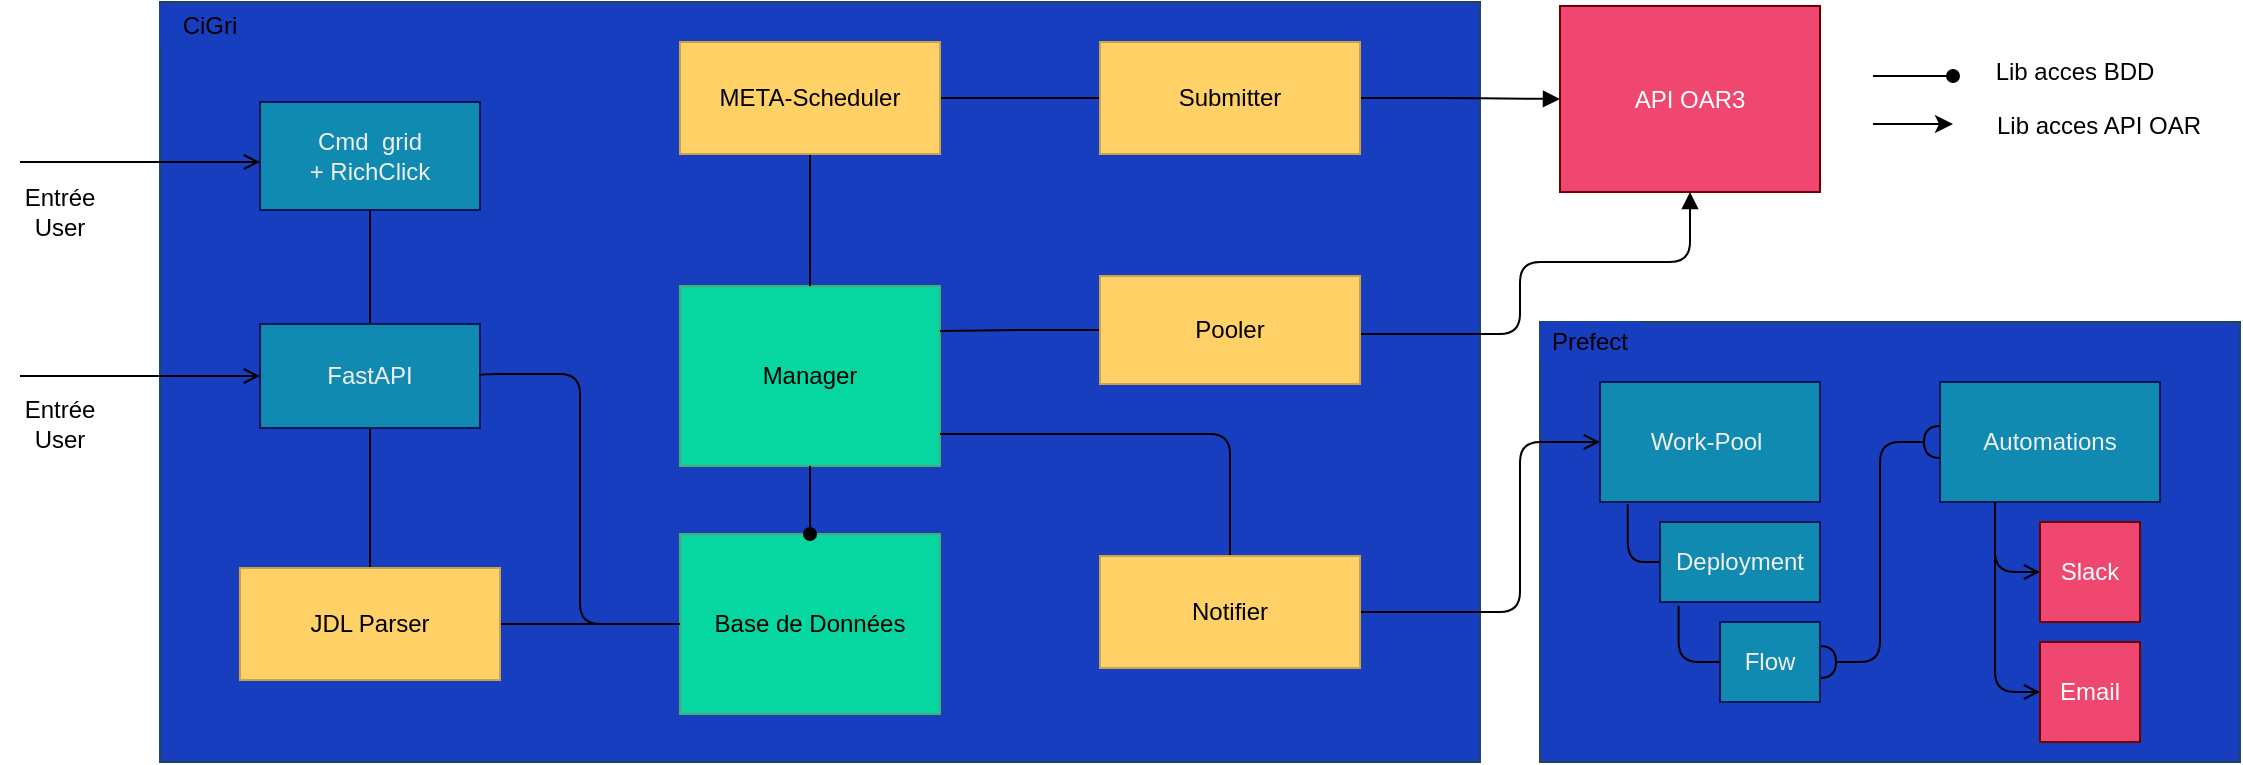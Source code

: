 <mxfile>
    <diagram name="Page-1" id="lX3twSQKGP3NPyZ5zAtj">
        <mxGraphModel dx="2000" dy="793" grid="1" gridSize="10" guides="1" tooltips="1" connect="1" arrows="1" fold="1" page="1" pageScale="1" pageWidth="827" pageHeight="1169" math="0" shadow="0">
            <root>
                <mxCell id="0"/>
                <mxCell id="1" parent="0"/>
                <mxCell id="27" value="" style="rounded=0;whiteSpace=wrap;html=1;fillColor=#173EBF;strokeColor=#23445d;" parent="1" vertex="1">
                    <mxGeometry x="-490" y="394" width="660" height="380" as="geometry"/>
                </mxCell>
                <mxCell id="10" style="edgeStyle=none;html=1;" parent="1" edge="1">
                    <mxGeometry relative="1" as="geometry">
                        <mxPoint x="274.377" y="452.668" as="sourcePoint"/>
                    </mxGeometry>
                </mxCell>
                <mxCell id="102" style="edgeStyle=none;html=1;exitX=0.5;exitY=0;exitDx=0;exitDy=0;entryX=0.5;entryY=1;entryDx=0;entryDy=0;endArrow=none;endFill=0;" edge="1" parent="1" source="29" target="47">
                    <mxGeometry relative="1" as="geometry"/>
                </mxCell>
                <mxCell id="29" value="&lt;span style=&quot;color: rgb(240, 240, 240);&quot;&gt;Cmd&amp;nbsp; grid&lt;/span&gt;&lt;br style=&quot;color: rgb(240, 240, 240);&quot;&gt;&lt;span style=&quot;color: rgb(240, 240, 240);&quot;&gt;+&amp;nbsp;RichClick&lt;/span&gt;" style="rounded=0;whiteSpace=wrap;html=1;fillColor=#118ab2;fontColor=#ffffff;strokeColor=#0A1657;" parent="1" vertex="1">
                    <mxGeometry x="-440" y="444" width="110" height="54" as="geometry"/>
                </mxCell>
                <mxCell id="30" value="&lt;font color=&quot;#000000&quot;&gt;Manager&lt;br&gt;&lt;/font&gt;" style="rounded=0;whiteSpace=wrap;html=1;fillColor=#06d6a0;fontColor=#ffffff;strokeColor=#4ca974;" parent="1" vertex="1">
                    <mxGeometry x="-230" y="536" width="130" height="90" as="geometry"/>
                </mxCell>
                <mxCell id="53" style="edgeStyle=orthogonalEdgeStyle;html=1;fontColor=#000000;endArrow=none;endFill=0;" parent="1" source="31" target="52" edge="1">
                    <mxGeometry relative="1" as="geometry"/>
                </mxCell>
                <mxCell id="96" style="edgeStyle=orthogonalEdgeStyle;html=1;exitX=0.5;exitY=1;exitDx=0;exitDy=0;endArrow=none;endFill=0;" parent="1" source="31" target="30" edge="1">
                    <mxGeometry relative="1" as="geometry"/>
                </mxCell>
                <mxCell id="31" value="&lt;font color=&quot;#000000&quot;&gt;META-Scheduler&lt;/font&gt;" style="rounded=0;whiteSpace=wrap;html=1;fillColor=#ffd166;fontColor=#ffffff;strokeColor=#C7A350;" parent="1" vertex="1">
                    <mxGeometry x="-230" y="414" width="130" height="56" as="geometry"/>
                </mxCell>
                <mxCell id="42" value="" style="endArrow=open;html=1;endFill=0;" parent="1" edge="1">
                    <mxGeometry width="50" height="50" relative="1" as="geometry">
                        <mxPoint x="-560" y="474" as="sourcePoint"/>
                        <mxPoint x="-440" y="474" as="targetPoint"/>
                    </mxGeometry>
                </mxCell>
                <mxCell id="43" value="Entrée&lt;br&gt;User" style="text;html=1;strokeColor=none;fillColor=none;align=center;verticalAlign=middle;whiteSpace=wrap;rounded=0;" parent="1" vertex="1">
                    <mxGeometry x="-570" y="484" width="60" height="30" as="geometry"/>
                </mxCell>
                <mxCell id="44" value="" style="endArrow=open;html=1;endFill=0;" parent="1" edge="1">
                    <mxGeometry width="50" height="50" relative="1" as="geometry">
                        <mxPoint x="-560" y="581" as="sourcePoint"/>
                        <mxPoint x="-440" y="581" as="targetPoint"/>
                    </mxGeometry>
                </mxCell>
                <mxCell id="45" value="Entrée&lt;br&gt;User" style="text;html=1;strokeColor=none;fillColor=none;align=center;verticalAlign=middle;whiteSpace=wrap;rounded=0;" parent="1" vertex="1">
                    <mxGeometry x="-570" y="590" width="60" height="30" as="geometry"/>
                </mxCell>
                <mxCell id="103" style="edgeStyle=none;html=1;exitX=0.5;exitY=0;exitDx=0;exitDy=0;entryX=0.5;entryY=1;entryDx=0;entryDy=0;endArrow=none;endFill=0;" edge="1" parent="1" source="47" target="85">
                    <mxGeometry relative="1" as="geometry"/>
                </mxCell>
                <mxCell id="47" value="&lt;font color=&quot;#f0f0f0&quot;&gt;FastAPI&lt;/font&gt;" style="rounded=0;whiteSpace=wrap;html=1;fillColor=#118ab2;fontColor=#ffffff;strokeColor=#0A1657;" parent="1" vertex="1">
                    <mxGeometry x="-440" y="555" width="110" height="52" as="geometry"/>
                </mxCell>
                <mxCell id="51" value="" style="rounded=0;whiteSpace=wrap;html=1;fillColor=#173EBF;strokeColor=#23445d;" parent="1" vertex="1">
                    <mxGeometry x="200" y="554" width="350" height="220" as="geometry"/>
                </mxCell>
                <mxCell id="74" style="edgeStyle=orthogonalEdgeStyle;html=1;fontColor=#FFFFFF;endArrow=block;endFill=1;" parent="1" source="52" target="73" edge="1">
                    <mxGeometry relative="1" as="geometry"/>
                </mxCell>
                <mxCell id="52" value="&lt;font color=&quot;#000000&quot;&gt;Submitter&lt;/font&gt;" style="rounded=0;whiteSpace=wrap;html=1;fillColor=#ffd166;fontColor=#ffffff;strokeColor=#C7A350;" parent="1" vertex="1">
                    <mxGeometry x="-20" y="414" width="130" height="56" as="geometry"/>
                </mxCell>
                <mxCell id="58" style="edgeStyle=orthogonalEdgeStyle;html=1;fontColor=#000000;endArrow=none;endFill=0;entryX=1;entryY=0.25;entryDx=0;entryDy=0;" parent="1" source="54" target="30" edge="1">
                    <mxGeometry relative="1" as="geometry"/>
                </mxCell>
                <mxCell id="59" style="edgeStyle=orthogonalEdgeStyle;html=1;fontColor=#000000;endArrow=none;endFill=0;" parent="1" source="30" target="57" edge="1">
                    <mxGeometry relative="1" as="geometry">
                        <Array as="points">
                            <mxPoint x="45" y="610"/>
                        </Array>
                    </mxGeometry>
                </mxCell>
                <mxCell id="75" style="edgeStyle=orthogonalEdgeStyle;html=1;entryX=0.5;entryY=1;entryDx=0;entryDy=0;fontColor=#FFFFFF;endArrow=block;endFill=1;" parent="1" source="54" target="73" edge="1">
                    <mxGeometry relative="1" as="geometry">
                        <Array as="points">
                            <mxPoint x="190" y="560"/>
                            <mxPoint x="190" y="524"/>
                            <mxPoint x="275" y="524"/>
                        </Array>
                    </mxGeometry>
                </mxCell>
                <mxCell id="54" value="Pooler" style="whiteSpace=wrap;html=1;fillColor=#FFD166;strokeColor=#C7A350;fontColor=#000000;" parent="1" vertex="1">
                    <mxGeometry x="-20" y="531" width="130" height="54" as="geometry"/>
                </mxCell>
                <mxCell id="84" style="edgeStyle=orthogonalEdgeStyle;html=1;fontColor=#FFFFFF;startArrow=none;startFill=0;endArrow=open;endFill=0;" parent="1" source="57" target="77" edge="1">
                    <mxGeometry relative="1" as="geometry">
                        <Array as="points">
                            <mxPoint x="190" y="699"/>
                            <mxPoint x="190" y="614"/>
                        </Array>
                    </mxGeometry>
                </mxCell>
                <mxCell id="57" value="Notifier" style="whiteSpace=wrap;html=1;fillColor=#FFD166;strokeColor=#C7A350;fontColor=#000000;" parent="1" vertex="1">
                    <mxGeometry x="-20" y="671" width="130" height="56" as="geometry"/>
                </mxCell>
                <mxCell id="62" value="&lt;font color=&quot;#f0f0f0&quot;&gt;Automations&lt;/font&gt;" style="rounded=0;whiteSpace=wrap;html=1;fillColor=#118ab2;fontColor=#ffffff;strokeColor=#0A1657;" parent="1" vertex="1">
                    <mxGeometry x="400" y="584" width="110" height="60" as="geometry"/>
                </mxCell>
                <mxCell id="33" value="Slack" style="whiteSpace=wrap;html=1;aspect=fixed;fillColor=#ef476f;fontColor=#ffffff;strokeColor=#6F0000;" parent="1" vertex="1">
                    <mxGeometry x="450" y="654" width="50" height="50" as="geometry"/>
                </mxCell>
                <mxCell id="69" value="Email" style="whiteSpace=wrap;html=1;aspect=fixed;fillColor=#ef476f;fontColor=#ffffff;strokeColor=#6F0000;" parent="1" vertex="1">
                    <mxGeometry x="450" y="714" width="50" height="50" as="geometry"/>
                </mxCell>
                <mxCell id="73" value="&lt;font&gt;API OAR3&lt;/font&gt;" style="rounded=0;whiteSpace=wrap;html=1;fillColor=#EF476F;fontColor=#FFFFFF;strokeColor=#6F0000;" parent="1" vertex="1">
                    <mxGeometry x="210" y="396" width="130" height="93" as="geometry"/>
                </mxCell>
                <mxCell id="71" style="edgeStyle=orthogonalEdgeStyle;html=1;exitX=0.25;exitY=1;exitDx=0;exitDy=0;entryX=0;entryY=0.5;entryDx=0;entryDy=0;fontColor=#000000;endArrow=open;endFill=0;" parent="1" source="62" target="33" edge="1">
                    <mxGeometry relative="1" as="geometry"/>
                </mxCell>
                <mxCell id="72" style="edgeStyle=orthogonalEdgeStyle;html=1;exitX=0.25;exitY=1;exitDx=0;exitDy=0;entryX=0;entryY=0.5;entryDx=0;entryDy=0;fontColor=#000000;endArrow=open;endFill=0;" parent="1" source="62" target="69" edge="1">
                    <mxGeometry relative="1" as="geometry">
                        <Array as="points">
                            <mxPoint x="428" y="739"/>
                        </Array>
                    </mxGeometry>
                </mxCell>
                <mxCell id="79" style="edgeStyle=orthogonalEdgeStyle;html=1;exitX=0.126;exitY=1.019;exitDx=0;exitDy=0;entryX=0;entryY=0.5;entryDx=0;entryDy=0;fontColor=#FFFFFF;endArrow=none;endFill=0;exitPerimeter=0;" parent="1" source="77" target="80" edge="1">
                    <mxGeometry relative="1" as="geometry">
                        <mxPoint x="260" y="699" as="targetPoint"/>
                    </mxGeometry>
                </mxCell>
                <mxCell id="77" value="&lt;font color=&quot;#f0f0f0&quot;&gt;Work-Pool&amp;nbsp;&lt;/font&gt;" style="rounded=0;whiteSpace=wrap;html=1;fillColor=#118ab2;fontColor=#ffffff;strokeColor=#0A1657;" parent="1" vertex="1">
                    <mxGeometry x="230" y="584" width="110" height="60" as="geometry"/>
                </mxCell>
                <mxCell id="80" value="&lt;font color=&quot;#f0f0f0&quot;&gt;Deployment&lt;/font&gt;" style="rounded=0;whiteSpace=wrap;html=1;fillColor=#118AB2;fontColor=#ffffff;strokeColor=#0A1657;" parent="1" vertex="1">
                    <mxGeometry x="260" y="654" width="80" height="40" as="geometry"/>
                </mxCell>
                <mxCell id="83" style="edgeStyle=orthogonalEdgeStyle;html=1;entryX=0;entryY=0.5;entryDx=0;entryDy=0;fontColor=#FFFFFF;endArrow=halfCircle;endFill=0;startArrow=halfCircle;startFill=0;" parent="1" source="81" target="62" edge="1">
                    <mxGeometry relative="1" as="geometry"/>
                </mxCell>
                <mxCell id="81" value="&lt;font color=&quot;#f0f0f0&quot;&gt;Flow&lt;/font&gt;" style="rounded=0;whiteSpace=wrap;html=1;fillColor=#118AB2;fontColor=#ffffff;strokeColor=#0A1657;" parent="1" vertex="1">
                    <mxGeometry x="290" y="704" width="50" height="40" as="geometry"/>
                </mxCell>
                <mxCell id="82" style="edgeStyle=orthogonalEdgeStyle;html=1;exitX=0.116;exitY=1.047;exitDx=0;exitDy=0;entryX=0;entryY=0.5;entryDx=0;entryDy=0;fontColor=#FFFFFF;endArrow=none;endFill=0;exitPerimeter=0;" parent="1" source="80" target="81" edge="1">
                    <mxGeometry relative="1" as="geometry">
                        <mxPoint x="243.86" y="715.14" as="sourcePoint"/>
                        <mxPoint x="260" y="744" as="targetPoint"/>
                    </mxGeometry>
                </mxCell>
                <mxCell id="109" style="edgeStyle=none;html=1;exitX=1;exitY=0.5;exitDx=0;exitDy=0;entryX=0;entryY=0.5;entryDx=0;entryDy=0;endArrow=none;endFill=0;" edge="1" parent="1" source="85" target="99">
                    <mxGeometry relative="1" as="geometry"/>
                </mxCell>
                <mxCell id="85" value="&lt;font color=&quot;#000000&quot;&gt;JDL Parser&lt;/font&gt;" style="rounded=0;whiteSpace=wrap;html=1;fillColor=#ffd166;fontColor=#ffffff;strokeColor=#C7A350;" parent="1" vertex="1">
                    <mxGeometry x="-450" y="677" width="130" height="56" as="geometry"/>
                </mxCell>
                <mxCell id="87" style="edgeStyle=orthogonalEdgeStyle;html=1;fontColor=#000000;endArrow=oval;endFill=1;" parent="1" edge="1">
                    <mxGeometry relative="1" as="geometry">
                        <mxPoint x="366.5" y="431" as="sourcePoint"/>
                        <mxPoint x="406.5" y="431" as="targetPoint"/>
                        <Array as="points">
                            <mxPoint x="406.5" y="431"/>
                        </Array>
                    </mxGeometry>
                </mxCell>
                <mxCell id="88" style="edgeStyle=orthogonalEdgeStyle;html=1;fontColor=#000000;endArrow=classic;endFill=1;" parent="1" edge="1">
                    <mxGeometry relative="1" as="geometry">
                        <mxPoint x="366.5" y="455" as="sourcePoint"/>
                        <mxPoint x="406.5" y="455" as="targetPoint"/>
                        <Array as="points">
                            <mxPoint x="406.5" y="455"/>
                        </Array>
                    </mxGeometry>
                </mxCell>
                <mxCell id="89" value="Lib acces BDD" style="text;html=1;align=center;verticalAlign=middle;resizable=0;points=[];autosize=1;strokeColor=none;fillColor=none;" parent="1" vertex="1">
                    <mxGeometry x="416.5" y="414" width="100" height="30" as="geometry"/>
                </mxCell>
                <mxCell id="90" value="Lib acces API OAR" style="text;html=1;align=center;verticalAlign=middle;resizable=0;points=[];autosize=1;strokeColor=none;fillColor=none;" parent="1" vertex="1">
                    <mxGeometry x="413.5" y="441" width="130" height="30" as="geometry"/>
                </mxCell>
                <mxCell id="91" value="Prefect" style="rounded=0;whiteSpace=wrap;html=1;fillColor=#173EBF;strokeColor=none;" parent="1" vertex="1">
                    <mxGeometry x="200" y="554" width="50" height="20" as="geometry"/>
                </mxCell>
                <mxCell id="92" value="CiGri" style="rounded=0;whiteSpace=wrap;html=1;fillColor=#173EBF;strokeColor=none;" parent="1" vertex="1">
                    <mxGeometry x="-490" y="396" width="50" height="20" as="geometry"/>
                </mxCell>
                <mxCell id="99" value="&lt;font color=&quot;#000000&quot;&gt;Base de Données&lt;/font&gt;" style="rounded=0;whiteSpace=wrap;html=1;fillColor=#06d6a0;fontColor=#ffffff;strokeColor=#4ca974;" parent="1" vertex="1">
                    <mxGeometry x="-230" y="660" width="130" height="90" as="geometry"/>
                </mxCell>
                <mxCell id="100" style="edgeStyle=orthogonalEdgeStyle;html=1;endArrow=oval;endFill=1;" parent="1" source="30" target="99" edge="1">
                    <mxGeometry relative="1" as="geometry"/>
                </mxCell>
                <mxCell id="107" style="edgeStyle=orthogonalEdgeStyle;html=1;fontColor=#000000;endArrow=none;endFill=0;exitX=1;exitY=0.5;exitDx=0;exitDy=0;entryX=0;entryY=0.5;entryDx=0;entryDy=0;" edge="1" parent="1" source="47" target="99">
                    <mxGeometry relative="1" as="geometry">
                        <mxPoint x="-230" y="700" as="targetPoint"/>
                        <Array as="points">
                            <mxPoint x="-330" y="580"/>
                            <mxPoint x="-280" y="580"/>
                            <mxPoint x="-280" y="705"/>
                        </Array>
                        <mxPoint x="-310" y="482" as="sourcePoint"/>
                    </mxGeometry>
                </mxCell>
            </root>
        </mxGraphModel>
    </diagram>
</mxfile>
